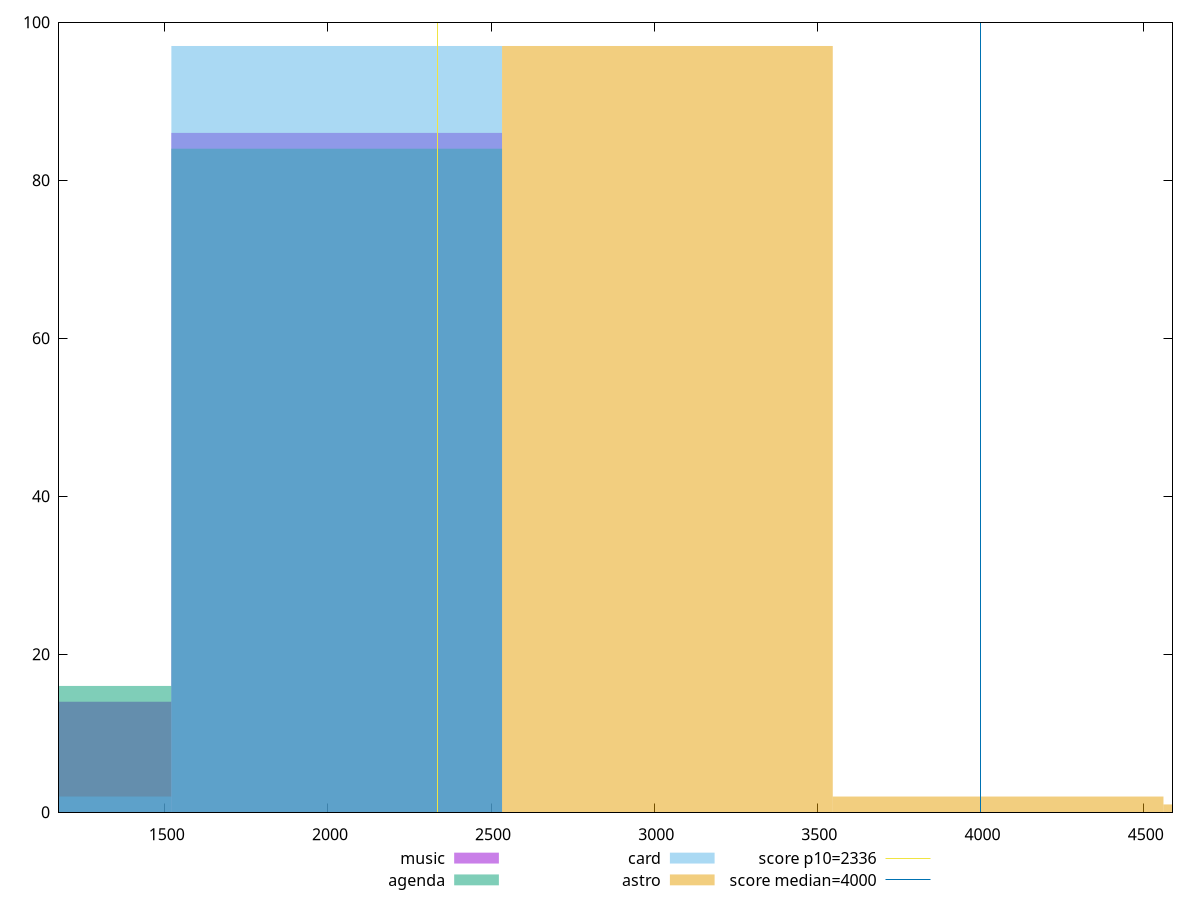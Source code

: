 reset

$music <<EOF
2026.9638887820217 86
1013.4819443910109 14
EOF

$agenda <<EOF
2026.9638887820217 84
1013.4819443910109 16
EOF

$card <<EOF
2026.9638887820217 97
1013.4819443910109 2
EOF

$astro <<EOF
3040.4458331730325 97
4053.9277775640435 2
5067.409721955054 1
EOF

set key outside below
set boxwidth 1013.4819443910109
set xrange [1175.8739999999998:4588.346]
set yrange [0:100]
set trange [0:100]
set style fill transparent solid 0.5 noborder

set parametric
set terminal svg size 640, 520 enhanced background rgb 'white'
set output "reports/report_00027_2021-02-24T12-40-31.850Z/first-contentful-paint/comparison/histogram/all_raw.svg"

plot $music title "music" with boxes, \
     $agenda title "agenda" with boxes, \
     $card title "card" with boxes, \
     $astro title "astro" with boxes, \
     2336,t title "score p10=2336", \
     4000,t title "score median=4000"

reset

